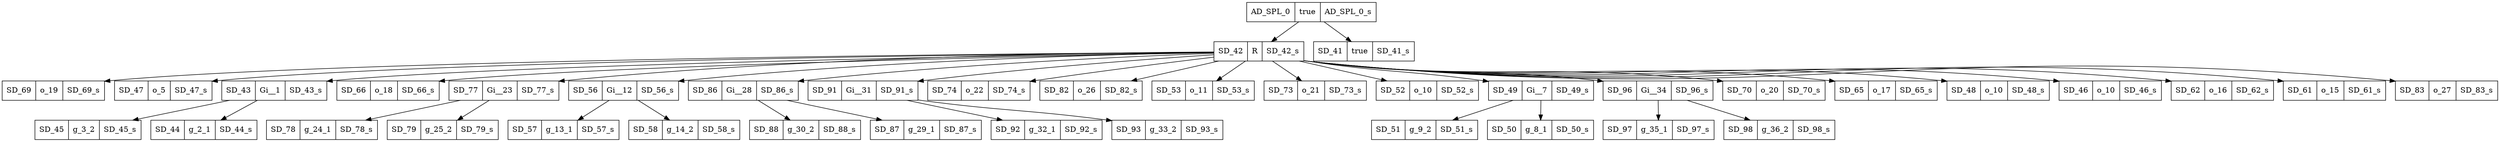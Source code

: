 digraph graphname {
AD_SPL_0[shape=record, label="{{AD_SPL_0|true|AD_SPL_0_s}}"];
SD_42[shape=record, label="{{SD_42|R|SD_42_s}}"];
SD_69[shape=record, label="{{SD_69|o_19|SD_69_s}}"];
SD_47[shape=record, label="{{SD_47|o_5|SD_47_s}}"];
SD_43[shape=record, label="{{SD_43|Gi__1|SD_43_s}}"];
SD_45[shape=record, label="{{SD_45|g_3_2|SD_45_s}}"];
SD_44[shape=record, label="{{SD_44|g_2_1|SD_44_s}}"];
SD_66[shape=record, label="{{SD_66|o_18|SD_66_s}}"];
SD_77[shape=record, label="{{SD_77|Gi__23|SD_77_s}}"];
SD_78[shape=record, label="{{SD_78|g_24_1|SD_78_s}}"];
SD_79[shape=record, label="{{SD_79|g_25_2|SD_79_s}}"];
SD_56[shape=record, label="{{SD_56|Gi__12|SD_56_s}}"];
SD_57[shape=record, label="{{SD_57|g_13_1|SD_57_s}}"];
SD_58[shape=record, label="{{SD_58|g_14_2|SD_58_s}}"];
SD_86[shape=record, label="{{SD_86|Gi__28|SD_86_s}}"];
SD_88[shape=record, label="{{SD_88|g_30_2|SD_88_s}}"];
SD_87[shape=record, label="{{SD_87|g_29_1|SD_87_s}}"];
SD_91[shape=record, label="{{SD_91|Gi__31|SD_91_s}}"];
SD_92[shape=record, label="{{SD_92|g_32_1|SD_92_s}}"];
SD_93[shape=record, label="{{SD_93|g_33_2|SD_93_s}}"];
SD_74[shape=record, label="{{SD_74|o_22|SD_74_s}}"];
SD_82[shape=record, label="{{SD_82|o_26|SD_82_s}}"];
SD_53[shape=record, label="{{SD_53|o_11|SD_53_s}}"];
SD_73[shape=record, label="{{SD_73|o_21|SD_73_s}}"];
SD_52[shape=record, label="{{SD_52|o_10|SD_52_s}}"];
SD_49[shape=record, label="{{SD_49|Gi__7|SD_49_s}}"];
SD_51[shape=record, label="{{SD_51|g_9_2|SD_51_s}}"];
SD_50[shape=record, label="{{SD_50|g_8_1|SD_50_s}}"];
SD_96[shape=record, label="{{SD_96|Gi__34|SD_96_s}}"];
SD_97[shape=record, label="{{SD_97|g_35_1|SD_97_s}}"];
SD_98[shape=record, label="{{SD_98|g_36_2|SD_98_s}}"];
SD_70[shape=record, label="{{SD_70|o_20|SD_70_s}}"];
SD_65[shape=record, label="{{SD_65|o_17|SD_65_s}}"];
SD_48[shape=record, label="{{SD_48|o_10|SD_48_s}}"];
SD_46[shape=record, label="{{SD_46|o_10|SD_46_s}}"];
SD_62[shape=record, label="{{SD_62|o_16|SD_62_s}}"];
SD_61[shape=record, label="{{SD_61|o_15|SD_61_s}}"];
SD_83[shape=record, label="{{SD_83|o_27|SD_83_s}}"];
SD_41[shape=record, label="{{SD_41|true|SD_41_s}}"];
AD_SPL_0 -> SD_42;
SD_42 -> SD_69;
SD_42 -> SD_47;
SD_42 -> SD_43;
SD_43 -> SD_45;
SD_43 -> SD_44;
SD_42 -> SD_66;
SD_42 -> SD_77;
SD_77 -> SD_78;
SD_77 -> SD_79;
SD_42 -> SD_56;
SD_56 -> SD_57;
SD_56 -> SD_58;
SD_42 -> SD_86;
SD_86 -> SD_88;
SD_86 -> SD_87;
SD_42 -> SD_91;
SD_91 -> SD_92;
SD_91 -> SD_93;
SD_42 -> SD_74;
SD_42 -> SD_82;
SD_42 -> SD_53;
SD_42 -> SD_73;
SD_42 -> SD_52;
SD_42 -> SD_49;
SD_49 -> SD_51;
SD_49 -> SD_50;
SD_42 -> SD_96;
SD_96 -> SD_97;
SD_96 -> SD_98;
SD_42 -> SD_70;
SD_42 -> SD_65;
SD_42 -> SD_48;
SD_42 -> SD_46;
SD_42 -> SD_62;
SD_42 -> SD_61;
SD_42 -> SD_83;
AD_SPL_0 -> SD_41;
}